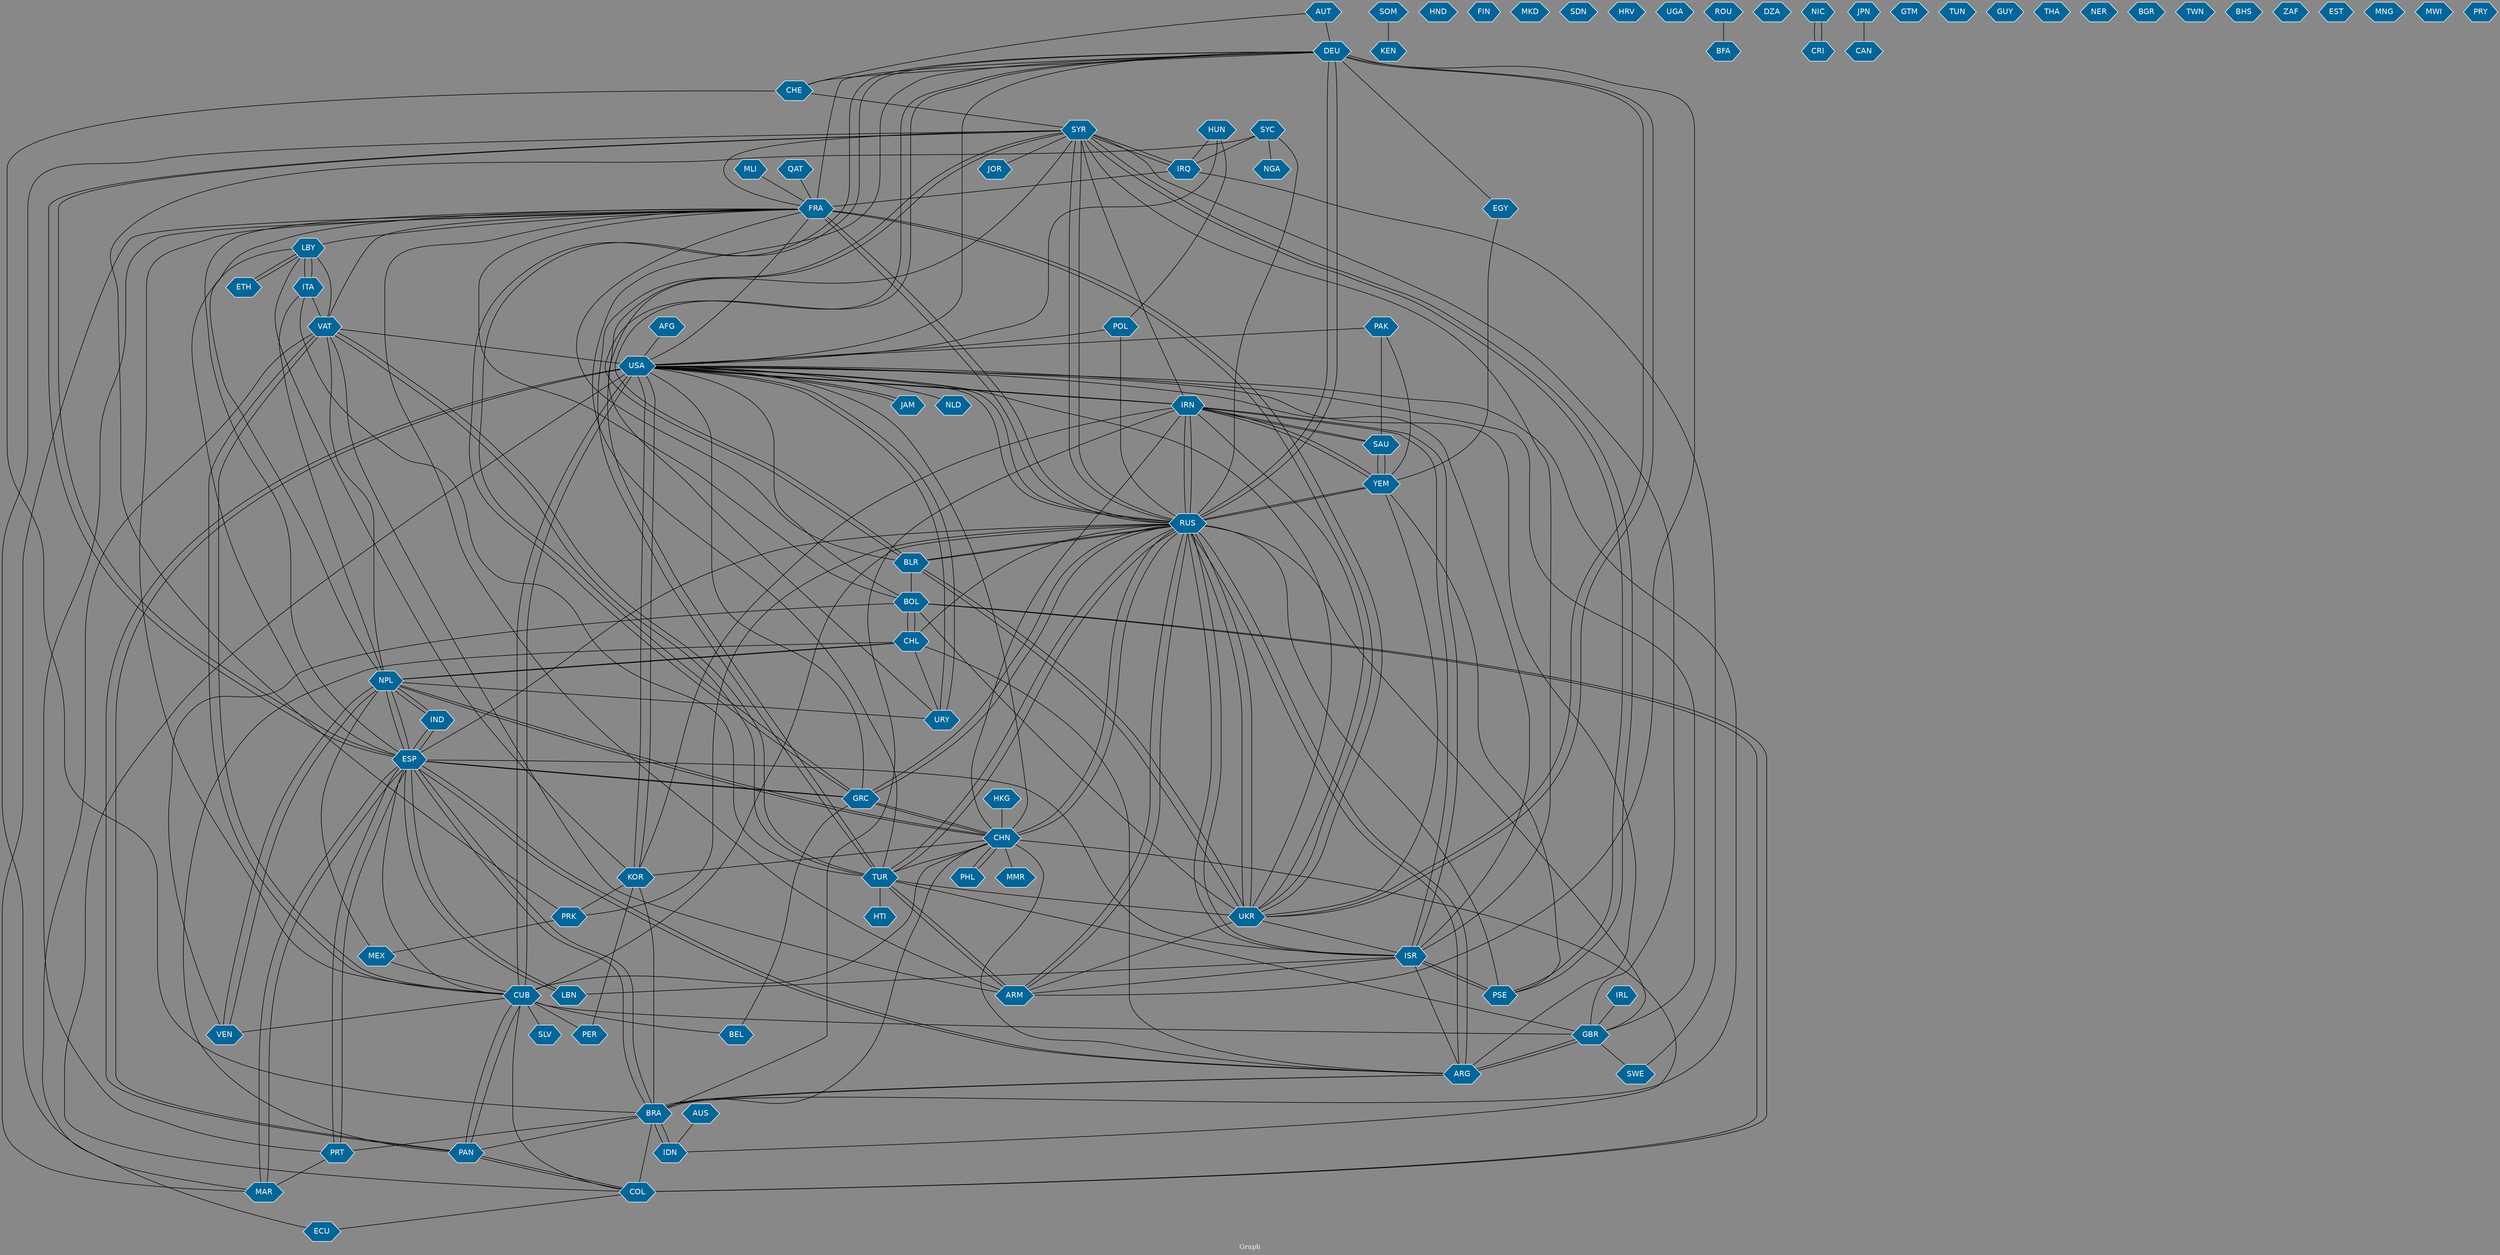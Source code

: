 // Countries together in item graph
graph {
	graph [bgcolor="#888888" fontcolor=white fontsize=12 label="Graph" outputorder=edgesfirst overlap=prism]
	node [color=white fillcolor="#006699" fontcolor=white fontname=Helvetica shape=hexagon style=filled]
	edge [arrowhead=open color=black fontcolor=white fontname=Courier fontsize=12]
		AUT [label=AUT]
		DEU [label=DEU]
		CHE [label=CHE]
		ITA [label=ITA]
		VAT [label=VAT]
		FRA [label=FRA]
		IRQ [label=IRQ]
		MAR [label=MAR]
		MEX [label=MEX]
		IRN [label=IRN]
		GRC [label=GRC]
		LBY [label=LBY]
		GBR [label=GBR]
		ESP [label=ESP]
		UKR [label=UKR]
		NPL [label=NPL]
		PAN [label=PAN]
		USA [label=USA]
		RUS [label=RUS]
		SOM [label=SOM]
		KEN [label=KEN]
		HND [label=HND]
		TUR [label=TUR]
		HTI [label=HTI]
		CUB [label=CUB]
		CHN [label=CHN]
		ETH [label=ETH]
		FIN [label=FIN]
		VEN [label=VEN]
		ARG [label=ARG]
		ISR [label=ISR]
		BOL [label=BOL]
		COL [label=COL]
		CHL [label=CHL]
		MKD [label=MKD]
		ARM [label=ARM]
		SDN [label=SDN]
		SYR [label=SYR]
		NGA [label=NGA]
		IDN [label=IDN]
		POL [label=POL]
		JAM [label=JAM]
		BRA [label=BRA]
		YEM [label=YEM]
		HRV [label=HRV]
		PSE [label=PSE]
		KOR [label=KOR]
		JOR [label=JOR]
		HUN [label=HUN]
		BEL [label=BEL]
		ECU [label=ECU]
		AUS [label=AUS]
		URY [label=URY]
		UGA [label=UGA]
		SYC [label=SYC]
		EGY [label=EGY]
		PRT [label=PRT]
		AFG [label=AFG]
		ROU [label=ROU]
		BFA [label=BFA]
		SAU [label=SAU]
		DZA [label=DZA]
		NIC [label=NIC]
		PER [label=PER]
		CAN [label=CAN]
		CRI [label=CRI]
		PAK [label=PAK]
		IND [label=IND]
		SWE [label=SWE]
		PRK [label=PRK]
		BLR [label=BLR]
		NLD [label=NLD]
		LBN [label=LBN]
		GTM [label=GTM]
		IRL [label=IRL]
		TUN [label=TUN]
		GUY [label=GUY]
		MLI [label=MLI]
		THA [label=THA]
		SLV [label=SLV]
		NER [label=NER]
		HKG [label=HKG]
		BGR [label=BGR]
		TWN [label=TWN]
		BHS [label=BHS]
		PHL [label=PHL]
		ZAF [label=ZAF]
		MMR [label=MMR]
		EST [label=EST]
		MNG [label=MNG]
		JPN [label=JPN]
		QAT [label=QAT]
		MWI [label=MWI]
		PRY [label=PRY]
			NPL -- ESP [weight=2]
			COL -- ECU [weight=1]
			TUR -- SYR [weight=1]
			SYC -- RUS [weight=1]
			MLI -- FRA [weight=1]
			ESP -- IND [weight=1]
			CUB -- PAN [weight=6]
			ETH -- LBY [weight=1]
			CHN -- NPL [weight=1]
			KOR -- BRA [weight=2]
			ESP -- PRT [weight=1]
			UKR -- FRA [weight=2]
			AUS -- IDN [weight=1]
			BRA -- ESP [weight=1]
			ESP -- ARG [weight=1]
			VAT -- USA [weight=1]
			URY -- USA [weight=1]
			URY -- SYR [weight=1]
			CHN -- TUR [weight=1]
			JAM -- USA [weight=1]
			SYR -- IRQ [weight=1]
			CHE -- SYR [weight=1]
			ARM -- TUR [weight=3]
			DEU -- CHE [weight=1]
			VAT -- ARM [weight=2]
			RUS -- ISR [weight=2]
			SYR -- TUR [weight=2]
			VAT -- TUR [weight=1]
			NPL -- URY [weight=1]
			MAR -- ESP [weight=1]
			RUS -- ARG [weight=1]
			ARG -- ESP [weight=2]
			AFG -- USA [weight=1]
			ARG -- RUS [weight=4]
			UKR -- IRN [weight=1]
			GBR -- ARG [weight=1]
			TUR -- VAT [weight=1]
			LBN -- ESP [weight=2]
			ISR -- IRN [weight=7]
			NPL -- VEN [weight=4]
			BEL -- GRC [weight=1]
			RUS -- DEU [weight=1]
			IRN -- ISR [weight=3]
			SYR -- IRN [weight=1]
			ITA -- TUR [weight=1]
			CHL -- URY [weight=1]
			RUS -- IRN [weight=7]
			AUT -- DEU [weight=1]
			PRK -- MEX [weight=1]
			YEM -- UKR [weight=1]
			BLR -- FRA [weight=1]
			CHN -- BRA [weight=1]
			IRN -- KOR [weight=1]
			PAK -- YEM [weight=1]
			CHN -- GRC [weight=1]
			USA -- IRN [weight=4]
			RUS -- CUB [weight=2]
			KOR -- PRK [weight=2]
			ESP -- BRA [weight=2]
			DEU -- UKR [weight=3]
			DEU -- RUS [weight=7]
			YEM -- IRN [weight=3]
			COL -- CUB [weight=2]
			KOR -- USA [weight=1]
			BOL -- COL [weight=2]
			ITA -- NPL [weight=1]
			YEM -- RUS [weight=1]
			DEU -- ARM [weight=1]
			SAU -- YEM [weight=2]
			VEN -- NPL [weight=4]
			ARM -- RUS [weight=1]
			CHN -- ARG [weight=1]
			EGY -- YEM [weight=1]
			HUN -- IRQ [weight=1]
			CHN -- IDN [weight=1]
			ESP -- NPL [weight=2]
			FRA -- LBY [weight=1]
			HUN -- USA [weight=1]
			SYC -- NGA [weight=1]
			AUT -- CHE [weight=1]
			TUR -- RUS [weight=1]
			CHN -- RUS [weight=1]
			CUB -- PER [weight=1]
			PAN -- CHL [weight=1]
			BLR -- UKR [weight=1]
			DEU -- EGY [weight=1]
			BRA -- USA [weight=1]
			ISR -- LBN [weight=1]
			CUB -- VAT [weight=3]
			USA -- RUS [weight=2]
			IRQ -- SYR [weight=1]
			BRA -- CHE [weight=1]
			PSE -- ISR [weight=2]
			CUB -- BEL [weight=1]
			NPL -- MEX [weight=1]
			MAR -- SYR [weight=1]
			DEU -- GRC [weight=1]
			UKR -- USA [weight=2]
			JPN -- CAN [weight=1]
			GBR -- RUS [weight=2]
			UKR -- ISR [weight=1]
			IDN -- BRA [weight=2]
			SYR -- RUS [weight=1]
			USA -- NLD [weight=1]
			LBY -- ETH [weight=2]
			IRN -- YEM [weight=2]
			BRA -- PRT [weight=1]
			POL -- USA [weight=1]
			BOL -- USA [weight=1]
			USA -- KOR [weight=1]
			TUR -- ARM [weight=3]
			ECU -- VAT [weight=1]
			YEM -- SAU [weight=4]
			ESP -- SYR [weight=1]
			TUR -- GBR [weight=1]
			CUB -- CHN [weight=1]
			GRC -- RUS [weight=5]
			IRN -- RUS [weight=5]
			ESP -- CUB [weight=1]
			DEU -- FRA [weight=2]
			POL -- RUS [weight=1]
			NPL -- CHL [weight=1]
			ISR -- PSE [weight=7]
			BRA -- PAN [weight=1]
			NPL -- IND [weight=1]
			PAK -- USA [weight=1]
			HKG -- CHN [weight=1]
			RUS -- TUR [weight=1]
			SYC -- IRQ [weight=1]
			ESP -- FRA [weight=1]
			VEN -- BOL [weight=1]
			USA -- JAM [weight=1]
			GBR -- SWE [weight=1]
			CHL -- NPL [weight=1]
			IND -- ESP [weight=1]
			KOR -- PER [weight=1]
			TUR -- UKR [weight=1]
			RUS -- CHL [weight=2]
			IRN -- CHN [weight=1]
			SYR -- JOR [weight=1]
			CHN -- MMR [weight=1]
			SYC -- PRK [weight=1]
			ARG -- CHL [weight=1]
			PAN -- USA [weight=8]
			BOL -- UKR [weight=2]
			QAT -- FRA [weight=1]
			NIC -- CRI [weight=1]
			COL -- PAN [weight=1]
			IRL -- GBR [weight=1]
			CHN -- PHL [weight=1]
			MAR -- FRA [weight=1]
			PAN -- COL [weight=2]
			USA -- PAN [weight=4]
			SYR -- FRA [weight=1]
			RUS -- UKR [weight=12]
			USA -- FRA [weight=1]
			LBY -- ITA [weight=2]
			FRA -- RUS [weight=4]
			IRN -- USA [weight=4]
			GRC -- USA [weight=1]
			SYR -- PSE [weight=3]
			FRA -- ARM [weight=1]
			CHL -- BOL [weight=2]
			USA -- URY [weight=1]
			VAT -- CUB [weight=3]
			IRQ -- FRA [weight=1]
			COL -- BOL [weight=5]
			FRA -- NPL [weight=1]
			CHN -- KOR [weight=2]
			ISR -- ARM [weight=1]
			USA -- ARG [weight=1]
			RUS -- PSE [weight=1]
			GRC -- ESP [weight=1]
			NPL -- CHN [weight=1]
			ISR -- RUS [weight=1]
			CUB -- VEN [weight=1]
			ISR -- ESP [weight=1]
			GRC -- CHN [weight=1]
			RUS -- ARM [weight=1]
			USA -- ISR [weight=1]
			ESP -- GRC [weight=1]
			UKR -- DEU [weight=1]
			UKR -- RUS [weight=14]
			UKR -- BLR [weight=2]
			CUB -- FRA [weight=1]
			PRT -- FRA [weight=1]
			RUS -- SYR [weight=1]
			PRT -- MAR [weight=1]
			ITA -- LBY [weight=4]
			UKR -- ARM [weight=1]
			RUS -- FRA [weight=5]
			LBY -- KOR [weight=1]
			SAU -- IRN [weight=1]
			NPL -- VAT [weight=1]
			PSE -- SYR [weight=3]
			ARG -- BRA [weight=1]
			PAN -- CUB [weight=9]
			SYR -- ESP [weight=1]
			BOL -- FRA [weight=1]
			FRA -- VAT [weight=1]
			BRA -- COL [weight=1]
			HUN -- POL [weight=1]
			ARG -- GBR [weight=2]
			LBY -- VAT [weight=1]
			ROU -- BFA [weight=1]
			BRA -- IDN [weight=1]
			LBY -- ESP [weight=2]
			DEU -- BLR [weight=1]
			RUS -- CHN [weight=2]
			IRN -- BRA [weight=1]
			DEU -- TUR [weight=1]
			IRQ -- SWE [weight=1]
			IRN -- SAU [weight=1]
			BLR -- DEU [weight=1]
			SOM -- KEN [weight=3]
			BLR -- BOL [weight=1]
			ITA -- VAT [weight=4]
			RUS -- USA [weight=1]
			USA -- CUB [weight=26]
			DEU -- USA [weight=1]
			PSE -- YEM [weight=1]
			PAK -- SAU [weight=1]
			RUS -- BLR [weight=1]
			CUB -- USA [weight=20]
			PHL -- CHN [weight=1]
			ISR -- ARG [weight=1]
			GRC -- DEU [weight=3]
			USA -- CHN [weight=3]
			COL -- USA [weight=1]
			ESP -- MAR [weight=1]
			CUB -- GBR [weight=3]
			BOL -- CHL [weight=1]
			RUS -- YEM [weight=1]
			PRT -- ESP [weight=1]
			PRK -- RUS [weight=1]
			BLR -- RUS [weight=1]
			BRA -- ARG [weight=1]
			MEX -- CUB [weight=1]
			SYR -- GBR [weight=2]
			RUS -- ESP [weight=1]
			USA -- GBR [weight=1]
			FRA -- UKR [weight=3]
			TUR -- HTI [weight=1]
			CUB -- SLV [weight=1]
			ESP -- LBN [weight=1]
			IND -- NPL [weight=1]
			RUS -- GRC [weight=5]
			CRI -- NIC [weight=1]
			SYR -- ISR [weight=2]
}